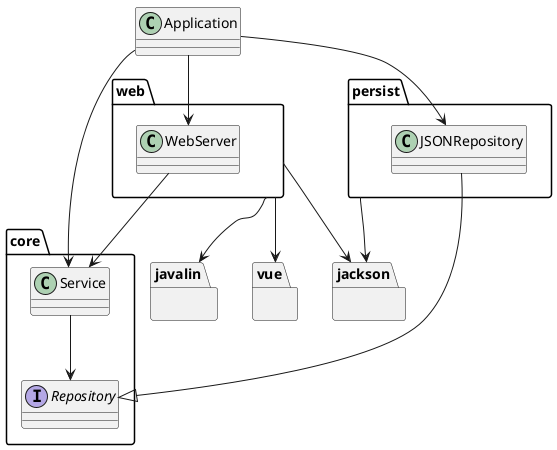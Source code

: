 @startuml
package "core" as c {
  interface Repository
  class Service
}
package "web" as w {
  class WebServer
}
package "persist" as p {
  class JSONRepository
}
class Application

package "jackson" {}
package "javalin" {}
package "vue" {}

w --> jackson
w --> javalin
w --> vue
p --> jackson


JSONRepository --|> Repository 
Service --> Repository

WebServer --> Service

Application --> JSONRepository
Application --> Service
Application --> WebServer
@enduml